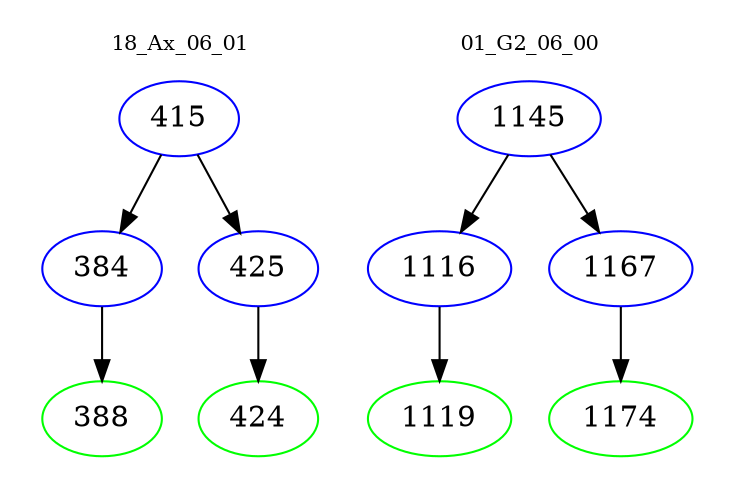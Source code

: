digraph{
subgraph cluster_0 {
color = white
label = "18_Ax_06_01";
fontsize=10;
T0_415 [label="415", color="blue"]
T0_415 -> T0_384 [color="black"]
T0_384 [label="384", color="blue"]
T0_384 -> T0_388 [color="black"]
T0_388 [label="388", color="green"]
T0_415 -> T0_425 [color="black"]
T0_425 [label="425", color="blue"]
T0_425 -> T0_424 [color="black"]
T0_424 [label="424", color="green"]
}
subgraph cluster_1 {
color = white
label = "01_G2_06_00";
fontsize=10;
T1_1145 [label="1145", color="blue"]
T1_1145 -> T1_1116 [color="black"]
T1_1116 [label="1116", color="blue"]
T1_1116 -> T1_1119 [color="black"]
T1_1119 [label="1119", color="green"]
T1_1145 -> T1_1167 [color="black"]
T1_1167 [label="1167", color="blue"]
T1_1167 -> T1_1174 [color="black"]
T1_1174 [label="1174", color="green"]
}
}
